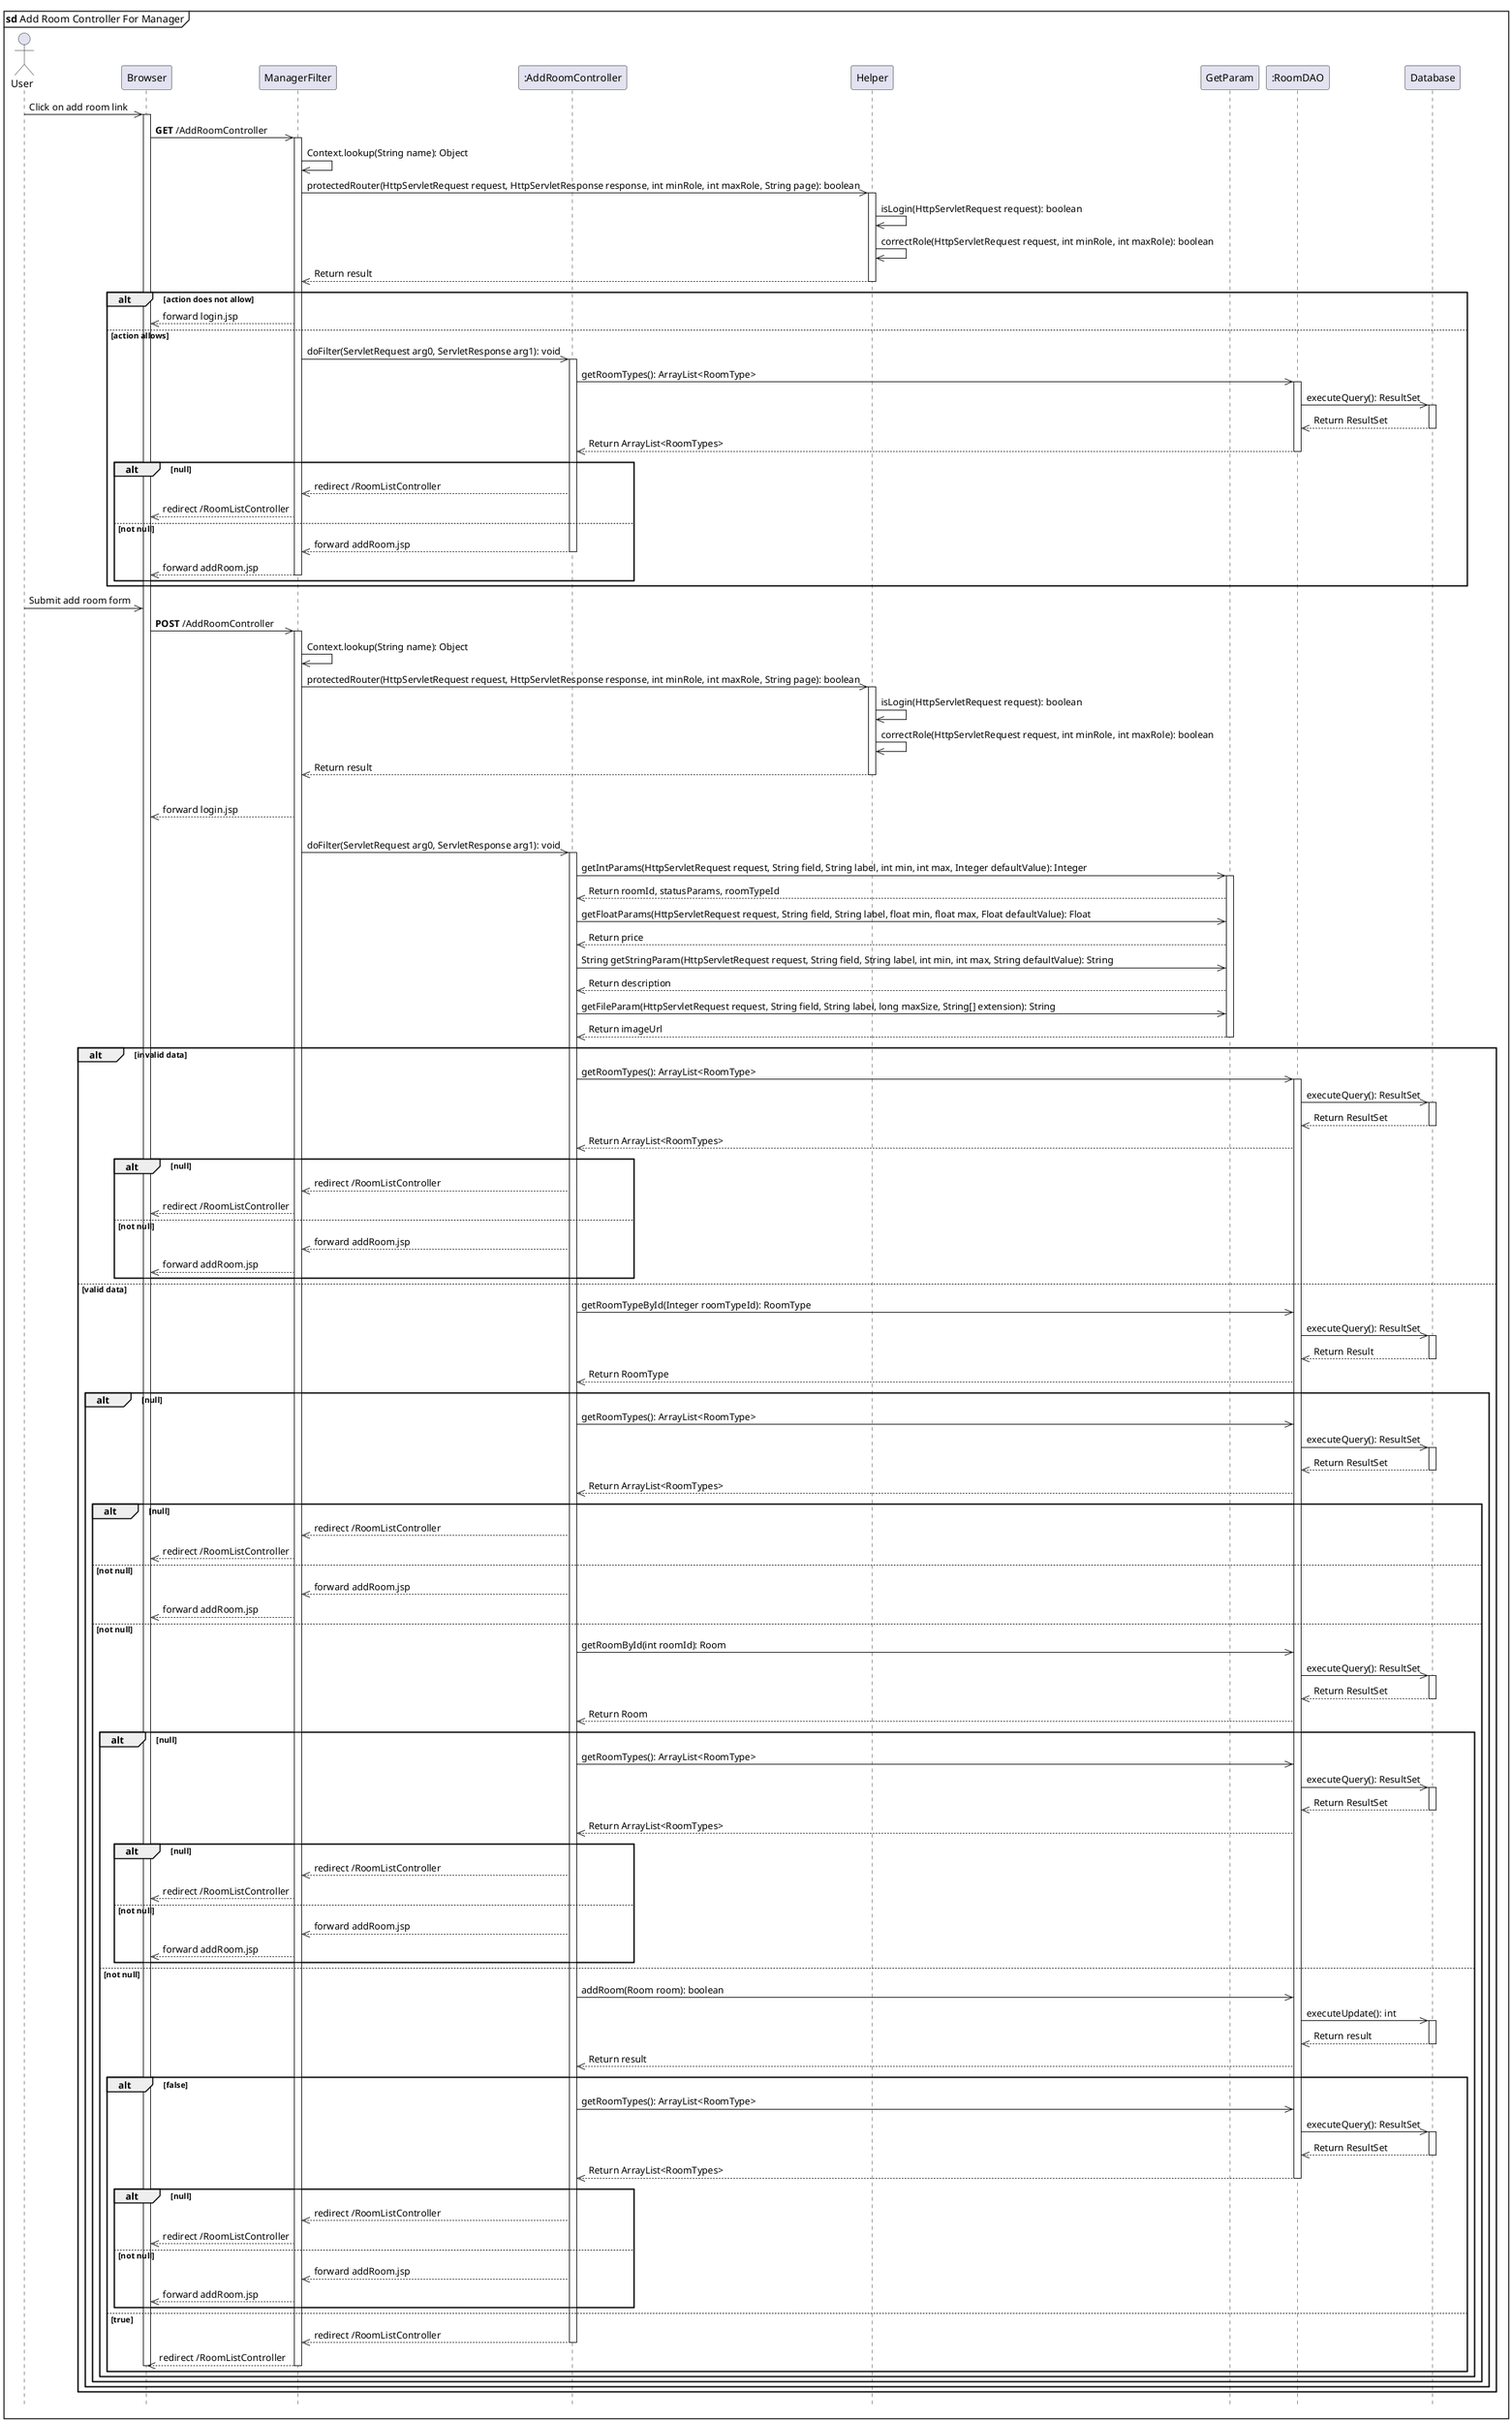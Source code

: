 @startuml addRoomController
mainframe **sd** Add Room Controller For Manager
hide footbox
actor User
participant "Browser" as Browser
participant "ManagerFilter" as ManagerFilter
participant ":AddRoomController" as AddRoomController
participant "Helper" as Helper
participant "GetParam" as GetParam
participant ":RoomDAO" as RoomDAO
participant "Database" as Database

User ->> Browser: Click on add room link
activate Browser
Browser ->> ManagerFilter: **GET** /AddRoomController
activate ManagerFilter
ManagerFilter ->> ManagerFilter: Context.lookup(String name): Object
ManagerFilter ->> Helper: protectedRouter(HttpServletRequest request, HttpServletResponse response, int minRole, int maxRole, String page): boolean
activate Helper
Helper ->> Helper: isLogin(HttpServletRequest request): boolean
Helper ->> Helper: correctRole(HttpServletRequest request, int minRole, int maxRole): boolean
Helper -->> ManagerFilter: Return result
deactivate Helper

alt action does not allow
    ManagerFilter -->> Browser: forward login.jsp

else action allows
    ManagerFilter ->> AddRoomController: doFilter(ServletRequest arg0, ServletResponse arg1): void
    activate AddRoomController
    AddRoomController ->> RoomDAO: getRoomTypes(): ArrayList<RoomType>
    activate RoomDAO
    RoomDAO ->> Database: executeQuery(): ResultSet
    activate Database
    Database -->> RoomDAO: Return ResultSet
    deactivate Database
    RoomDAO -->> AddRoomController: Return ArrayList<RoomTypes>
    deactivate RoomDAO

    alt null
        AddRoomController -->> ManagerFilter: redirect /RoomListController
        ManagerFilter -->> Browser: redirect /RoomListController
    else not null
        AddRoomController -->> ManagerFilter: forward addRoom.jsp
        deactivate AddRoomController
        ManagerFilter -->> Browser: forward addRoom.jsp
        deactivate ManagerFilter
    end
end

User ->> Browser: Submit add room form
Browser ->> ManagerFilter: **POST** /AddRoomController
activate ManagerFilter
ManagerFilter ->> ManagerFilter: Context.lookup(String name): Object
ManagerFilter ->> Helper: protectedRouter(HttpServletRequest request, HttpServletResponse response, int minRole, int maxRole, String page): boolean
activate Helper
Helper ->> Helper: isLogin(HttpServletRequest request): boolean
Helper ->> Helper: correctRole(HttpServletRequest request, int minRole, int maxRole): boolean
Helper -->> ManagerFilter: Return result
deactivate Helper

alt action does not allow
    ManagerFilter -->> Browser: forward login.jsp

else action allows
    ManagerFilter ->> AddRoomController: doFilter(ServletRequest arg0, ServletResponse arg1): void
    activate AddRoomController
    AddRoomController ->> GetParam: getIntParams(HttpServletRequest request, String field, String label, int min, int max, Integer defaultValue): Integer
    activate GetParam
    GetParam -->> AddRoomController: Return roomId, statusParams, roomTypeId
    AddRoomController ->> GetParam: getFloatParams(HttpServletRequest request, String field, String label, float min, float max, Float defaultValue): Float
    GetParam -->> AddRoomController: Return price
    AddRoomController ->> GetParam: String getStringParam(HttpServletRequest request, String field, String label, int min, int max, String defaultValue): String
    GetParam -->> AddRoomController: Return description
    AddRoomController ->> GetParam:getFileParam(HttpServletRequest request, String field, String label, long maxSize, String[] extension): String
    GetParam -->> AddRoomController: Return imageUrl
    deactivate GetParam

    alt invalid data
        AddRoomController ->> RoomDAO: getRoomTypes(): ArrayList<RoomType>
        activate RoomDAO
        RoomDAO ->> Database: executeQuery(): ResultSet
        activate Database
        Database -->> RoomDAO: Return ResultSet
        deactivate Database
        RoomDAO -->> AddRoomController: Return ArrayList<RoomTypes>


        alt null
            AddRoomController -->> ManagerFilter: redirect /RoomListController
            ManagerFilter -->> Browser: redirect /RoomListController
        else not null
            AddRoomController -->> ManagerFilter: forward addRoom.jsp
            ManagerFilter -->> Browser: forward addRoom.jsp
        end
    else valid data
        AddRoomController ->> RoomDAO: getRoomTypeById(Integer roomTypeId): RoomType
        RoomDAO ->> Database: executeQuery(): ResultSet
        activate Database
        Database -->> RoomDAO: Return Result
        deactivate Database
        RoomDAO -->> AddRoomController: Return RoomType
        alt null
            AddRoomController ->> RoomDAO: getRoomTypes(): ArrayList<RoomType>
            RoomDAO ->> Database: executeQuery(): ResultSet
            activate Database
            Database -->> RoomDAO: Return ResultSet
            deactivate Database
            RoomDAO -->> AddRoomController: Return ArrayList<RoomTypes>

            alt null
                AddRoomController -->> ManagerFilter: redirect /RoomListController
                ManagerFilter -->> Browser: redirect /RoomListController
            else not null
                AddRoomController -->> ManagerFilter: forward addRoom.jsp
                ManagerFilter -->> Browser: forward addRoom.jsp
        else not null
            AddRoomController ->> RoomDAO: getRoomById(int roomId): Room
            RoomDAO ->> Database: executeQuery(): ResultSet
            activate Database
            Database -->> RoomDAO: Return ResultSet
            deactivate Database
            RoomDAO -->> AddRoomController: Return Room

            alt null 
                AddRoomController ->> RoomDAO: getRoomTypes(): ArrayList<RoomType>
                RoomDAO ->> Database: executeQuery(): ResultSet
                activate Database
                Database -->> RoomDAO: Return ResultSet
                deactivate Database
                RoomDAO -->> AddRoomController: Return ArrayList<RoomTypes>

                alt null
                    AddRoomController -->> ManagerFilter: redirect /RoomListController
                    ManagerFilter -->> Browser: redirect /RoomListController
                else not null
                    AddRoomController -->> ManagerFilter: forward addRoom.jsp
                    ManagerFilter -->> Browser: forward addRoom.jsp
                end
            else not null
                AddRoomController ->> RoomDAO: addRoom(Room room): boolean
                RoomDAO ->> Database: executeUpdate(): int
                activate Database
                Database -->> RoomDAO: Return result
                deactivate Database
                RoomDAO -->> AddRoomController: Return result

                alt false
                    AddRoomController ->> RoomDAO: getRoomTypes(): ArrayList<RoomType>
                    RoomDAO ->> Database: executeQuery(): ResultSet
                    activate Database
                    Database -->> RoomDAO: Return ResultSet
                    deactivate Database
                    RoomDAO -->> AddRoomController: Return ArrayList<RoomTypes>
                    deactivate RoomDAO

                    alt null
                        AddRoomController -->> ManagerFilter: redirect /RoomListController
                        ManagerFilter -->> Browser: redirect /RoomListController
                    else not null
                        AddRoomController -->> ManagerFilter: forward addRoom.jsp
                        ManagerFilter -->> Browser: forward addRoom.jsp
                    end
                else true
                    AddRoomController -->> ManagerFilter: redirect /RoomListController
                    deactivate AddRoomController
                    ManagerFilter -->> Browser: redirect /RoomListController
                    deactivate Browser
                    deactivate ManagerFilter
                end
            end
        end
    end
end
@enduml